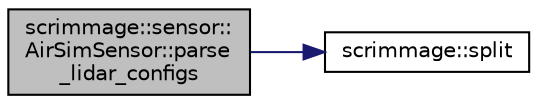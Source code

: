 digraph "scrimmage::sensor::AirSimSensor::parse_lidar_configs"
{
 // LATEX_PDF_SIZE
  edge [fontname="Helvetica",fontsize="10",labelfontname="Helvetica",labelfontsize="10"];
  node [fontname="Helvetica",fontsize="10",shape=record];
  rankdir="LR";
  Node1 [label="scrimmage::sensor::\lAirSimSensor::parse\l_lidar_configs",height=0.2,width=0.4,color="black", fillcolor="grey75", style="filled", fontcolor="black",tooltip=" "];
  Node1 -> Node2 [color="midnightblue",fontsize="10",style="solid",fontname="Helvetica"];
  Node2 [label="scrimmage::split",height=0.2,width=0.4,color="black", fillcolor="white", style="filled",URL="$namespacescrimmage.html#aa4fc7e90a63d5191c27c81b3f856166d",tooltip=" "];
}
